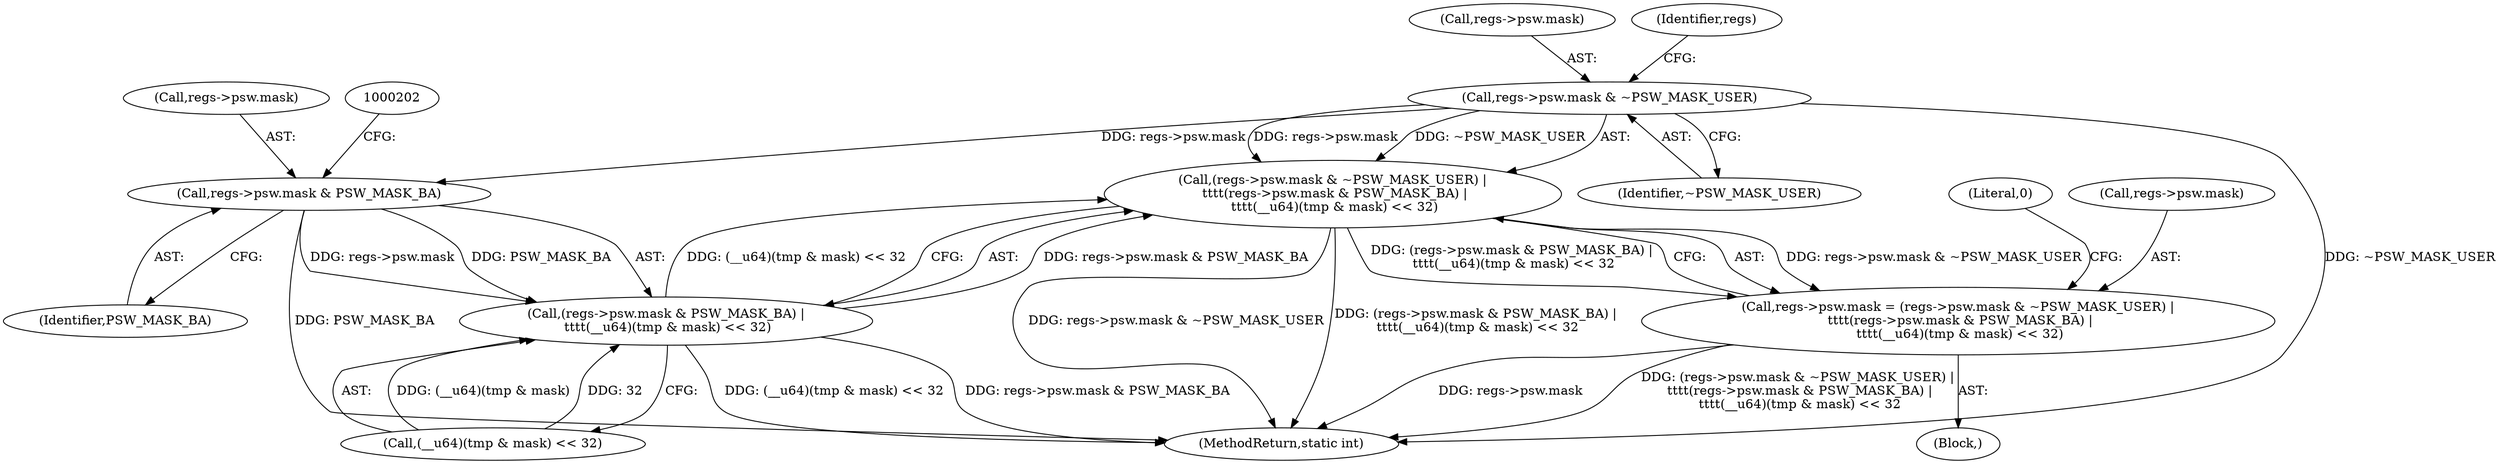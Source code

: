digraph "0_linux_dab6cf55f81a6e16b8147aed9a843e1691dcd318_0@pointer" {
"1000185" [label="(Call,regs->psw.mask & ~PSW_MASK_USER)"];
"1000184" [label="(Call,(regs->psw.mask & ~PSW_MASK_USER) |\n \t\t\t\t(regs->psw.mask & PSW_MASK_BA) |\n \t\t\t\t(__u64)(tmp & mask) << 32)"];
"1000178" [label="(Call,regs->psw.mask = (regs->psw.mask & ~PSW_MASK_USER) |\n \t\t\t\t(regs->psw.mask & PSW_MASK_BA) |\n \t\t\t\t(__u64)(tmp & mask) << 32)"];
"1000193" [label="(Call,regs->psw.mask & PSW_MASK_BA)"];
"1000192" [label="(Call,(regs->psw.mask & PSW_MASK_BA) |\n \t\t\t\t(__u64)(tmp & mask) << 32)"];
"1000200" [label="(Call,(__u64)(tmp & mask) << 32)"];
"1000185" [label="(Call,regs->psw.mask & ~PSW_MASK_USER)"];
"1000445" [label="(MethodReturn,static int)"];
"1000157" [label="(Block,)"];
"1000179" [label="(Call,regs->psw.mask)"];
"1000444" [label="(Literal,0)"];
"1000186" [label="(Call,regs->psw.mask)"];
"1000178" [label="(Call,regs->psw.mask = (regs->psw.mask & ~PSW_MASK_USER) |\n \t\t\t\t(regs->psw.mask & PSW_MASK_BA) |\n \t\t\t\t(__u64)(tmp & mask) << 32)"];
"1000184" [label="(Call,(regs->psw.mask & ~PSW_MASK_USER) |\n \t\t\t\t(regs->psw.mask & PSW_MASK_BA) |\n \t\t\t\t(__u64)(tmp & mask) << 32)"];
"1000193" [label="(Call,regs->psw.mask & PSW_MASK_BA)"];
"1000194" [label="(Call,regs->psw.mask)"];
"1000191" [label="(Identifier,~PSW_MASK_USER)"];
"1000199" [label="(Identifier,PSW_MASK_BA)"];
"1000196" [label="(Identifier,regs)"];
"1000192" [label="(Call,(regs->psw.mask & PSW_MASK_BA) |\n \t\t\t\t(__u64)(tmp & mask) << 32)"];
"1000185" -> "1000184"  [label="AST: "];
"1000185" -> "1000191"  [label="CFG: "];
"1000186" -> "1000185"  [label="AST: "];
"1000191" -> "1000185"  [label="AST: "];
"1000196" -> "1000185"  [label="CFG: "];
"1000185" -> "1000445"  [label="DDG: ~PSW_MASK_USER"];
"1000185" -> "1000184"  [label="DDG: regs->psw.mask"];
"1000185" -> "1000184"  [label="DDG: ~PSW_MASK_USER"];
"1000185" -> "1000193"  [label="DDG: regs->psw.mask"];
"1000184" -> "1000178"  [label="AST: "];
"1000184" -> "1000192"  [label="CFG: "];
"1000192" -> "1000184"  [label="AST: "];
"1000178" -> "1000184"  [label="CFG: "];
"1000184" -> "1000445"  [label="DDG: regs->psw.mask & ~PSW_MASK_USER"];
"1000184" -> "1000445"  [label="DDG: (regs->psw.mask & PSW_MASK_BA) |\n \t\t\t\t(__u64)(tmp & mask) << 32"];
"1000184" -> "1000178"  [label="DDG: regs->psw.mask & ~PSW_MASK_USER"];
"1000184" -> "1000178"  [label="DDG: (regs->psw.mask & PSW_MASK_BA) |\n \t\t\t\t(__u64)(tmp & mask) << 32"];
"1000192" -> "1000184"  [label="DDG: regs->psw.mask & PSW_MASK_BA"];
"1000192" -> "1000184"  [label="DDG: (__u64)(tmp & mask) << 32"];
"1000178" -> "1000157"  [label="AST: "];
"1000179" -> "1000178"  [label="AST: "];
"1000444" -> "1000178"  [label="CFG: "];
"1000178" -> "1000445"  [label="DDG: regs->psw.mask"];
"1000178" -> "1000445"  [label="DDG: (regs->psw.mask & ~PSW_MASK_USER) |\n \t\t\t\t(regs->psw.mask & PSW_MASK_BA) |\n \t\t\t\t(__u64)(tmp & mask) << 32"];
"1000193" -> "1000192"  [label="AST: "];
"1000193" -> "1000199"  [label="CFG: "];
"1000194" -> "1000193"  [label="AST: "];
"1000199" -> "1000193"  [label="AST: "];
"1000202" -> "1000193"  [label="CFG: "];
"1000193" -> "1000445"  [label="DDG: PSW_MASK_BA"];
"1000193" -> "1000192"  [label="DDG: regs->psw.mask"];
"1000193" -> "1000192"  [label="DDG: PSW_MASK_BA"];
"1000192" -> "1000200"  [label="CFG: "];
"1000200" -> "1000192"  [label="AST: "];
"1000192" -> "1000445"  [label="DDG: (__u64)(tmp & mask) << 32"];
"1000192" -> "1000445"  [label="DDG: regs->psw.mask & PSW_MASK_BA"];
"1000200" -> "1000192"  [label="DDG: (__u64)(tmp & mask)"];
"1000200" -> "1000192"  [label="DDG: 32"];
}
